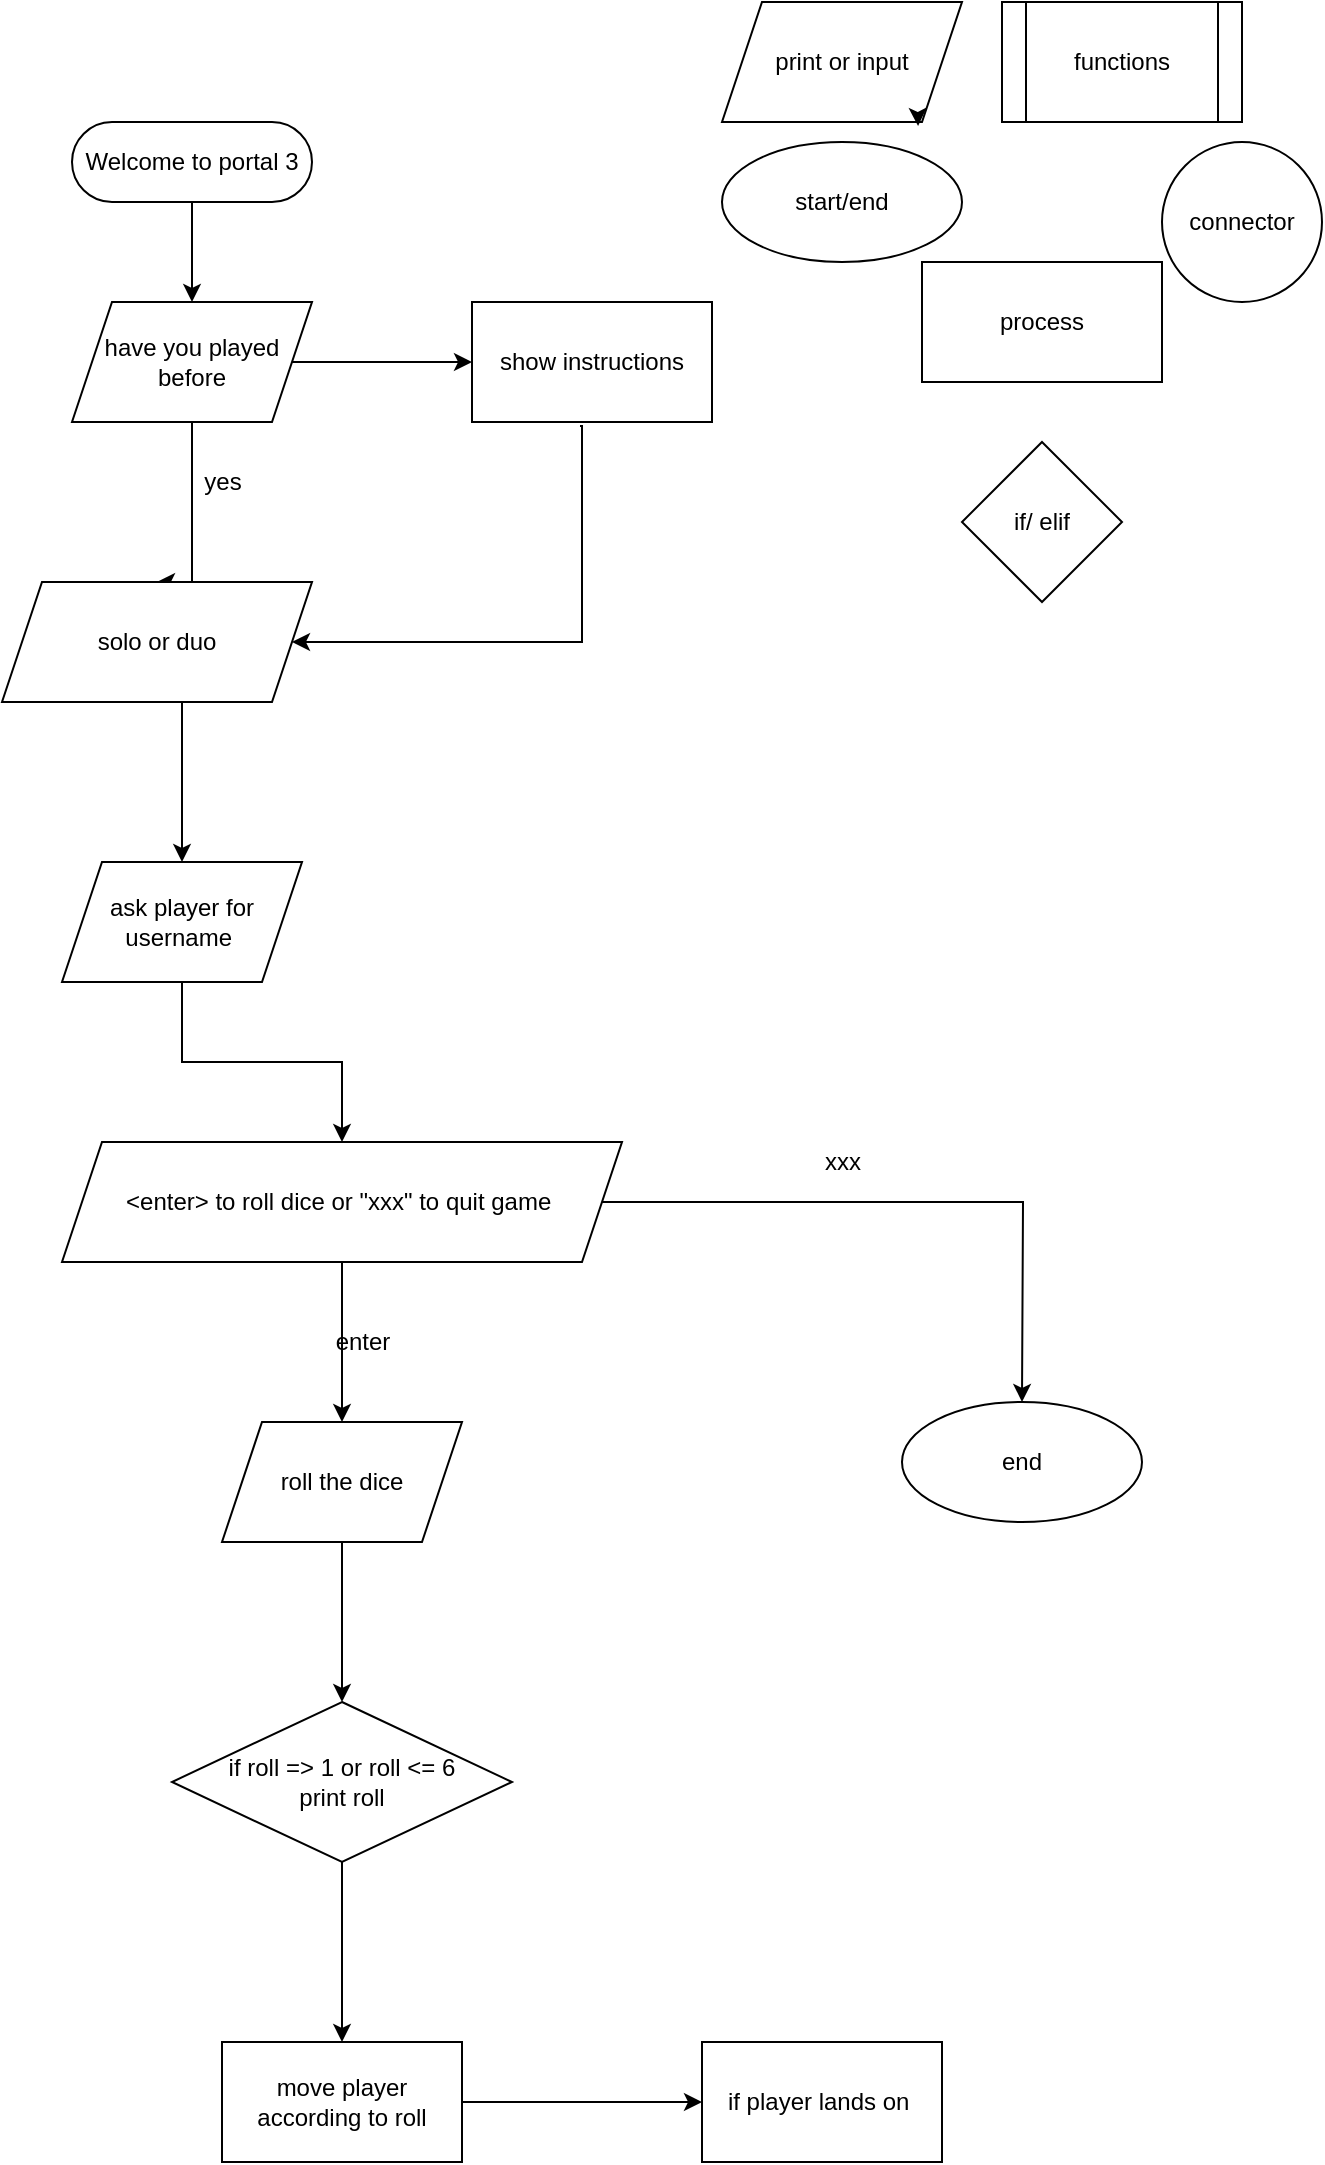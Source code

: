 <mxfile version="14.8.4" type="github">
  <diagram id="C5RBs43oDa-KdzZeNtuy" name="Page-1">
    <mxGraphModel dx="1874" dy="762" grid="1" gridSize="10" guides="1" tooltips="1" connect="1" arrows="1" fold="1" page="1" pageScale="1" pageWidth="827" pageHeight="1169" math="0" shadow="0">
      <root>
        <mxCell id="WIyWlLk6GJQsqaUBKTNV-0" />
        <mxCell id="WIyWlLk6GJQsqaUBKTNV-1" parent="WIyWlLk6GJQsqaUBKTNV-0" />
        <mxCell id="-l-_6JY_8SgEsxspKnnQ-15" style="edgeStyle=orthogonalEdgeStyle;rounded=0;orthogonalLoop=1;jettySize=auto;html=1;entryX=0.5;entryY=0;entryDx=0;entryDy=0;" parent="WIyWlLk6GJQsqaUBKTNV-1" source="WIyWlLk6GJQsqaUBKTNV-3" target="-l-_6JY_8SgEsxspKnnQ-14" edge="1">
          <mxGeometry relative="1" as="geometry" />
        </mxCell>
        <mxCell id="WIyWlLk6GJQsqaUBKTNV-3" value="Welcome to portal 3" style="rounded=1;whiteSpace=wrap;html=1;fontSize=12;glass=0;strokeWidth=1;shadow=0;arcSize=50;" parent="WIyWlLk6GJQsqaUBKTNV-1" vertex="1">
          <mxGeometry x="165" y="80" width="120" height="40" as="geometry" />
        </mxCell>
        <mxCell id="-l-_6JY_8SgEsxspKnnQ-19" style="edgeStyle=orthogonalEdgeStyle;rounded=0;orthogonalLoop=1;jettySize=auto;html=1;entryX=0.5;entryY=0;entryDx=0;entryDy=0;" parent="WIyWlLk6GJQsqaUBKTNV-1" source="-l-_6JY_8SgEsxspKnnQ-14" target="-l-_6JY_8SgEsxspKnnQ-18" edge="1">
          <mxGeometry relative="1" as="geometry">
            <Array as="points">
              <mxPoint x="225" y="310" />
            </Array>
          </mxGeometry>
        </mxCell>
        <mxCell id="9bfUUoalTJRiS0yIj4pd-13" value="" style="edgeStyle=orthogonalEdgeStyle;rounded=0;orthogonalLoop=1;jettySize=auto;html=1;" edge="1" parent="WIyWlLk6GJQsqaUBKTNV-1" source="-l-_6JY_8SgEsxspKnnQ-14" target="9bfUUoalTJRiS0yIj4pd-12">
          <mxGeometry relative="1" as="geometry" />
        </mxCell>
        <mxCell id="-l-_6JY_8SgEsxspKnnQ-14" value="have you played before" style="shape=parallelogram;perimeter=parallelogramPerimeter;whiteSpace=wrap;html=1;fixedSize=1;" parent="WIyWlLk6GJQsqaUBKTNV-1" vertex="1">
          <mxGeometry x="165" y="170" width="120" height="60" as="geometry" />
        </mxCell>
        <mxCell id="-l-_6JY_8SgEsxspKnnQ-20" style="edgeStyle=orthogonalEdgeStyle;rounded=0;orthogonalLoop=1;jettySize=auto;html=1;exitX=0.45;exitY=1.033;exitDx=0;exitDy=0;exitPerimeter=0;" parent="WIyWlLk6GJQsqaUBKTNV-1" source="9bfUUoalTJRiS0yIj4pd-12" target="-l-_6JY_8SgEsxspKnnQ-18" edge="1">
          <mxGeometry relative="1" as="geometry">
            <mxPoint x="370" y="400" as="targetPoint" />
            <Array as="points">
              <mxPoint x="420" y="232" />
              <mxPoint x="420" y="340" />
            </Array>
            <mxPoint x="420" y="250" as="sourcePoint" />
          </mxGeometry>
        </mxCell>
        <mxCell id="9bfUUoalTJRiS0yIj4pd-3" value="" style="edgeStyle=orthogonalEdgeStyle;rounded=0;orthogonalLoop=1;jettySize=auto;html=1;" edge="1" parent="WIyWlLk6GJQsqaUBKTNV-1" source="-l-_6JY_8SgEsxspKnnQ-18" target="9bfUUoalTJRiS0yIj4pd-2">
          <mxGeometry relative="1" as="geometry">
            <Array as="points">
              <mxPoint x="220" y="400" />
              <mxPoint x="220" y="400" />
            </Array>
          </mxGeometry>
        </mxCell>
        <mxCell id="-l-_6JY_8SgEsxspKnnQ-18" value="solo or duo" style="shape=parallelogram;perimeter=parallelogramPerimeter;whiteSpace=wrap;html=1;fixedSize=1;" parent="WIyWlLk6GJQsqaUBKTNV-1" vertex="1">
          <mxGeometry x="130" y="310" width="155" height="60" as="geometry" />
        </mxCell>
        <mxCell id="9bfUUoalTJRiS0yIj4pd-1" value="yes" style="text;html=1;align=center;verticalAlign=middle;resizable=0;points=[];autosize=1;strokeColor=none;" vertex="1" parent="WIyWlLk6GJQsqaUBKTNV-1">
          <mxGeometry x="225" y="250" width="30" height="20" as="geometry" />
        </mxCell>
        <mxCell id="9bfUUoalTJRiS0yIj4pd-18" value="" style="edgeStyle=orthogonalEdgeStyle;rounded=0;orthogonalLoop=1;jettySize=auto;html=1;" edge="1" parent="WIyWlLk6GJQsqaUBKTNV-1" source="9bfUUoalTJRiS0yIj4pd-2" target="9bfUUoalTJRiS0yIj4pd-17">
          <mxGeometry relative="1" as="geometry" />
        </mxCell>
        <mxCell id="9bfUUoalTJRiS0yIj4pd-2" value="ask player for username&amp;nbsp;" style="shape=parallelogram;perimeter=parallelogramPerimeter;whiteSpace=wrap;html=1;fixedSize=1;" vertex="1" parent="WIyWlLk6GJQsqaUBKTNV-1">
          <mxGeometry x="160" y="450" width="120" height="60" as="geometry" />
        </mxCell>
        <mxCell id="9bfUUoalTJRiS0yIj4pd-4" value="print or input" style="shape=parallelogram;perimeter=parallelogramPerimeter;whiteSpace=wrap;html=1;fixedSize=1;" vertex="1" parent="WIyWlLk6GJQsqaUBKTNV-1">
          <mxGeometry x="490" y="20" width="120" height="60" as="geometry" />
        </mxCell>
        <mxCell id="9bfUUoalTJRiS0yIj4pd-5" value="functions" style="shape=process;whiteSpace=wrap;html=1;backgroundOutline=1;" vertex="1" parent="WIyWlLk6GJQsqaUBKTNV-1">
          <mxGeometry x="630" y="20" width="120" height="60" as="geometry" />
        </mxCell>
        <mxCell id="9bfUUoalTJRiS0yIj4pd-6" style="edgeStyle=orthogonalEdgeStyle;rounded=0;orthogonalLoop=1;jettySize=auto;html=1;exitX=0.75;exitY=1;exitDx=0;exitDy=0;entryX=0.817;entryY=1.033;entryDx=0;entryDy=0;entryPerimeter=0;" edge="1" parent="WIyWlLk6GJQsqaUBKTNV-1" source="9bfUUoalTJRiS0yIj4pd-4" target="9bfUUoalTJRiS0yIj4pd-4">
          <mxGeometry relative="1" as="geometry" />
        </mxCell>
        <mxCell id="9bfUUoalTJRiS0yIj4pd-7" value="start/end" style="ellipse;whiteSpace=wrap;html=1;" vertex="1" parent="WIyWlLk6GJQsqaUBKTNV-1">
          <mxGeometry x="490" y="90" width="120" height="60" as="geometry" />
        </mxCell>
        <mxCell id="9bfUUoalTJRiS0yIj4pd-8" value="if/ elif" style="rhombus;whiteSpace=wrap;html=1;" vertex="1" parent="WIyWlLk6GJQsqaUBKTNV-1">
          <mxGeometry x="610" y="240" width="80" height="80" as="geometry" />
        </mxCell>
        <mxCell id="9bfUUoalTJRiS0yIj4pd-9" value="connector" style="ellipse;whiteSpace=wrap;html=1;aspect=fixed;" vertex="1" parent="WIyWlLk6GJQsqaUBKTNV-1">
          <mxGeometry x="710" y="90" width="80" height="80" as="geometry" />
        </mxCell>
        <mxCell id="9bfUUoalTJRiS0yIj4pd-10" value="process" style="whiteSpace=wrap;html=1;" vertex="1" parent="WIyWlLk6GJQsqaUBKTNV-1">
          <mxGeometry x="590" y="150" width="120" height="60" as="geometry" />
        </mxCell>
        <mxCell id="9bfUUoalTJRiS0yIj4pd-12" value="show instructions" style="whiteSpace=wrap;html=1;" vertex="1" parent="WIyWlLk6GJQsqaUBKTNV-1">
          <mxGeometry x="365" y="170" width="120" height="60" as="geometry" />
        </mxCell>
        <mxCell id="9bfUUoalTJRiS0yIj4pd-21" value="" style="edgeStyle=orthogonalEdgeStyle;rounded=0;orthogonalLoop=1;jettySize=auto;html=1;" edge="1" parent="WIyWlLk6GJQsqaUBKTNV-1" source="9bfUUoalTJRiS0yIj4pd-17" target="9bfUUoalTJRiS0yIj4pd-20">
          <mxGeometry relative="1" as="geometry" />
        </mxCell>
        <mxCell id="9bfUUoalTJRiS0yIj4pd-23" style="edgeStyle=orthogonalEdgeStyle;rounded=0;orthogonalLoop=1;jettySize=auto;html=1;" edge="1" parent="WIyWlLk6GJQsqaUBKTNV-1" source="9bfUUoalTJRiS0yIj4pd-17">
          <mxGeometry relative="1" as="geometry">
            <mxPoint x="640" y="720" as="targetPoint" />
          </mxGeometry>
        </mxCell>
        <mxCell id="9bfUUoalTJRiS0yIj4pd-17" value="&amp;lt;enter&amp;gt; to roll dice or &quot;xxx&quot; to quit game&amp;nbsp;" style="shape=parallelogram;perimeter=parallelogramPerimeter;whiteSpace=wrap;html=1;fixedSize=1;" vertex="1" parent="WIyWlLk6GJQsqaUBKTNV-1">
          <mxGeometry x="160" y="590" width="280" height="60" as="geometry" />
        </mxCell>
        <mxCell id="9bfUUoalTJRiS0yIj4pd-27" value="" style="edgeStyle=orthogonalEdgeStyle;rounded=0;orthogonalLoop=1;jettySize=auto;html=1;" edge="1" parent="WIyWlLk6GJQsqaUBKTNV-1" source="9bfUUoalTJRiS0yIj4pd-20">
          <mxGeometry relative="1" as="geometry">
            <mxPoint x="300" y="870" as="targetPoint" />
          </mxGeometry>
        </mxCell>
        <mxCell id="9bfUUoalTJRiS0yIj4pd-20" value="roll the dice" style="shape=parallelogram;perimeter=parallelogramPerimeter;whiteSpace=wrap;html=1;fixedSize=1;" vertex="1" parent="WIyWlLk6GJQsqaUBKTNV-1">
          <mxGeometry x="240" y="730" width="120" height="60" as="geometry" />
        </mxCell>
        <mxCell id="9bfUUoalTJRiS0yIj4pd-22" value="enter" style="text;html=1;align=center;verticalAlign=middle;resizable=0;points=[];autosize=1;strokeColor=none;" vertex="1" parent="WIyWlLk6GJQsqaUBKTNV-1">
          <mxGeometry x="290" y="680" width="40" height="20" as="geometry" />
        </mxCell>
        <mxCell id="9bfUUoalTJRiS0yIj4pd-24" value="end" style="ellipse;whiteSpace=wrap;html=1;" vertex="1" parent="WIyWlLk6GJQsqaUBKTNV-1">
          <mxGeometry x="580" y="720" width="120" height="60" as="geometry" />
        </mxCell>
        <mxCell id="9bfUUoalTJRiS0yIj4pd-25" value="xxx" style="text;html=1;align=center;verticalAlign=middle;resizable=0;points=[];autosize=1;strokeColor=none;" vertex="1" parent="WIyWlLk6GJQsqaUBKTNV-1">
          <mxGeometry x="535" y="590" width="30" height="20" as="geometry" />
        </mxCell>
        <mxCell id="9bfUUoalTJRiS0yIj4pd-30" value="" style="edgeStyle=orthogonalEdgeStyle;rounded=0;orthogonalLoop=1;jettySize=auto;html=1;" edge="1" parent="WIyWlLk6GJQsqaUBKTNV-1" source="9bfUUoalTJRiS0yIj4pd-28" target="9bfUUoalTJRiS0yIj4pd-29">
          <mxGeometry relative="1" as="geometry" />
        </mxCell>
        <mxCell id="9bfUUoalTJRiS0yIj4pd-28" value="if roll =&amp;gt; 1 or roll &amp;lt;= 6&lt;br&gt;print roll" style="rhombus;whiteSpace=wrap;html=1;" vertex="1" parent="WIyWlLk6GJQsqaUBKTNV-1">
          <mxGeometry x="215" y="870" width="170" height="80" as="geometry" />
        </mxCell>
        <mxCell id="9bfUUoalTJRiS0yIj4pd-31" style="edgeStyle=orthogonalEdgeStyle;rounded=0;orthogonalLoop=1;jettySize=auto;html=1;" edge="1" parent="WIyWlLk6GJQsqaUBKTNV-1" source="9bfUUoalTJRiS0yIj4pd-29">
          <mxGeometry relative="1" as="geometry">
            <mxPoint x="480" y="1070" as="targetPoint" />
          </mxGeometry>
        </mxCell>
        <mxCell id="9bfUUoalTJRiS0yIj4pd-29" value="move player according to roll" style="whiteSpace=wrap;html=1;" vertex="1" parent="WIyWlLk6GJQsqaUBKTNV-1">
          <mxGeometry x="240" y="1040" width="120" height="60" as="geometry" />
        </mxCell>
        <mxCell id="9bfUUoalTJRiS0yIj4pd-32" value="if player lands on&amp;nbsp;" style="whiteSpace=wrap;html=1;" vertex="1" parent="WIyWlLk6GJQsqaUBKTNV-1">
          <mxGeometry x="480" y="1040" width="120" height="60" as="geometry" />
        </mxCell>
      </root>
    </mxGraphModel>
  </diagram>
</mxfile>
